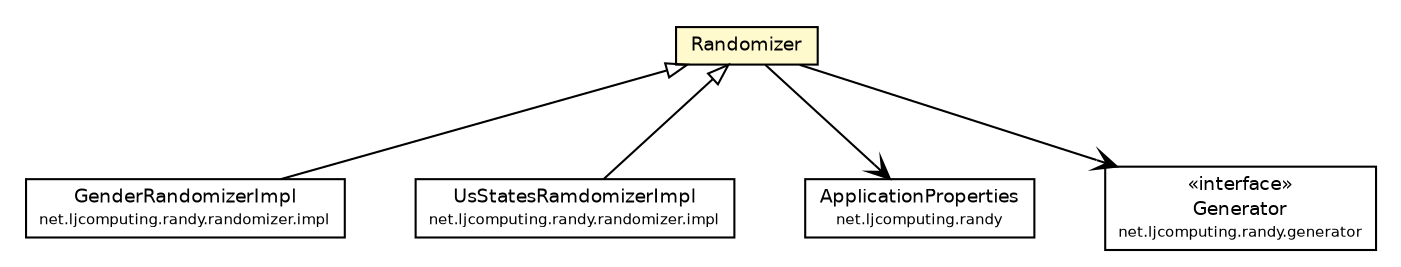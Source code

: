 #!/usr/local/bin/dot
#
# Class diagram 
# Generated by UMLGraph version R5_6 (http://www.umlgraph.org/)
#

digraph G {
	edge [fontname="Helvetica",fontsize=10,labelfontname="Helvetica",labelfontsize=10];
	node [fontname="Helvetica",fontsize=10,shape=plaintext];
	nodesep=0.25;
	ranksep=0.5;
	// net.ljcomputing.randy.randomizer.Randomizer
	c547 [label=<<table title="net.ljcomputing.randy.randomizer.Randomizer" border="0" cellborder="1" cellspacing="0" cellpadding="2" port="p" bgcolor="lemonChiffon" href="./Randomizer.html">
		<tr><td><table border="0" cellspacing="0" cellpadding="1">
<tr><td align="center" balign="center"> Randomizer </td></tr>
		</table></td></tr>
		</table>>, URL="./Randomizer.html", fontname="Helvetica", fontcolor="black", fontsize=9.0];
	// net.ljcomputing.randy.randomizer.impl.GenderRandomizerImpl
	c549 [label=<<table title="net.ljcomputing.randy.randomizer.impl.GenderRandomizerImpl" border="0" cellborder="1" cellspacing="0" cellpadding="2" port="p" href="./impl/GenderRandomizerImpl.html">
		<tr><td><table border="0" cellspacing="0" cellpadding="1">
<tr><td align="center" balign="center"> GenderRandomizerImpl </td></tr>
<tr><td align="center" balign="center"><font point-size="7.0"> net.ljcomputing.randy.randomizer.impl </font></td></tr>
		</table></td></tr>
		</table>>, URL="./impl/GenderRandomizerImpl.html", fontname="Helvetica", fontcolor="black", fontsize=9.0];
	// net.ljcomputing.randy.randomizer.impl.UsStatesRamdomizerImpl
	c550 [label=<<table title="net.ljcomputing.randy.randomizer.impl.UsStatesRamdomizerImpl" border="0" cellborder="1" cellspacing="0" cellpadding="2" port="p" href="./impl/UsStatesRamdomizerImpl.html">
		<tr><td><table border="0" cellspacing="0" cellpadding="1">
<tr><td align="center" balign="center"> UsStatesRamdomizerImpl </td></tr>
<tr><td align="center" balign="center"><font point-size="7.0"> net.ljcomputing.randy.randomizer.impl </font></td></tr>
		</table></td></tr>
		</table>>, URL="./impl/UsStatesRamdomizerImpl.html", fontname="Helvetica", fontcolor="black", fontsize=9.0];
	// net.ljcomputing.randy.ApplicationProperties
	c551 [label=<<table title="net.ljcomputing.randy.ApplicationProperties" border="0" cellborder="1" cellspacing="0" cellpadding="2" port="p" href="../ApplicationProperties.html">
		<tr><td><table border="0" cellspacing="0" cellpadding="1">
<tr><td align="center" balign="center"> ApplicationProperties </td></tr>
<tr><td align="center" balign="center"><font point-size="7.0"> net.ljcomputing.randy </font></td></tr>
		</table></td></tr>
		</table>>, URL="../ApplicationProperties.html", fontname="Helvetica", fontcolor="black", fontsize=9.0];
	// net.ljcomputing.randy.generator.Generator
	c554 [label=<<table title="net.ljcomputing.randy.generator.Generator" border="0" cellborder="1" cellspacing="0" cellpadding="2" port="p" href="../generator/Generator.html">
		<tr><td><table border="0" cellspacing="0" cellpadding="1">
<tr><td align="center" balign="center"> &#171;interface&#187; </td></tr>
<tr><td align="center" balign="center"> Generator </td></tr>
<tr><td align="center" balign="center"><font point-size="7.0"> net.ljcomputing.randy.generator </font></td></tr>
		</table></td></tr>
		</table>>, URL="../generator/Generator.html", fontname="Helvetica", fontcolor="black", fontsize=9.0];
	//net.ljcomputing.randy.randomizer.impl.GenderRandomizerImpl extends net.ljcomputing.randy.randomizer.Randomizer
	c547:p -> c549:p [dir=back,arrowtail=empty];
	//net.ljcomputing.randy.randomizer.impl.UsStatesRamdomizerImpl extends net.ljcomputing.randy.randomizer.Randomizer
	c547:p -> c550:p [dir=back,arrowtail=empty];
	// net.ljcomputing.randy.randomizer.Randomizer NAVASSOC net.ljcomputing.randy.ApplicationProperties
	c547:p -> c551:p [taillabel="", label="", headlabel="", fontname="Helvetica", fontcolor="black", fontsize=10.0, color="black", arrowhead=open];
	// net.ljcomputing.randy.randomizer.Randomizer NAVASSOC net.ljcomputing.randy.generator.Generator
	c547:p -> c554:p [taillabel="", label="", headlabel="", fontname="Helvetica", fontcolor="black", fontsize=10.0, color="black", arrowhead=open];
}

